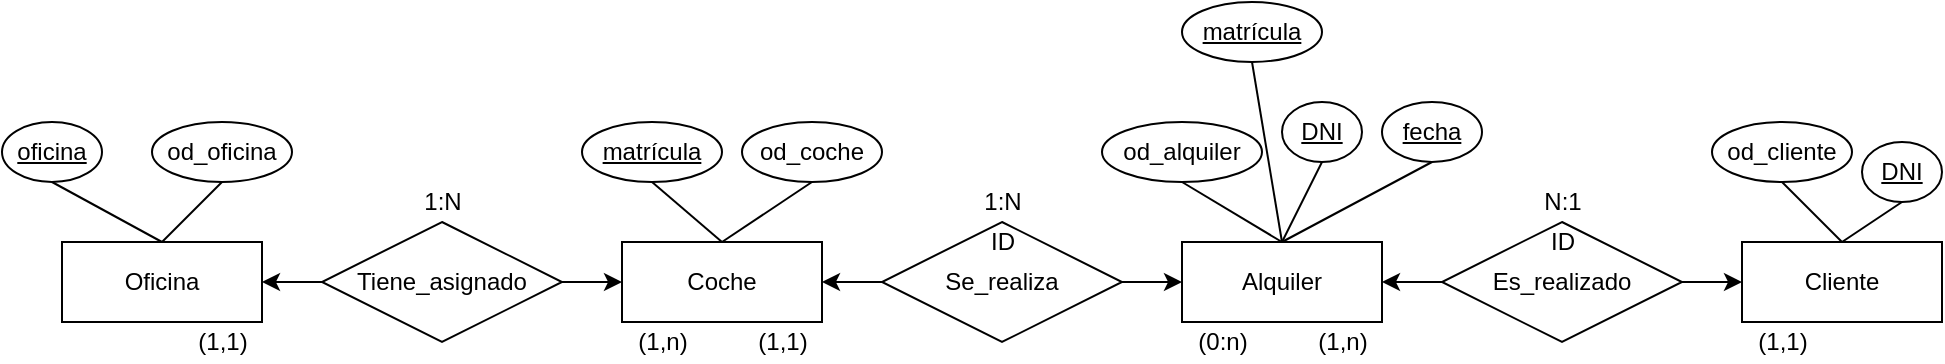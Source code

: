 <mxfile version="15.8.2" type="google"><diagram id="ZZpdsPAekPi_Mzn29x0C" name="Page-1"><mxGraphModel dx="2067" dy="689" grid="1" gridSize="10" guides="1" tooltips="1" connect="1" arrows="1" fold="1" page="1" pageScale="1" pageWidth="827" pageHeight="1169" math="0" shadow="0"><root><mxCell id="0"/><mxCell id="1" parent="0"/><mxCell id="h1A6Xaf6-oHmdHbk9auT-1" value="Coche" style="whiteSpace=wrap;html=1;align=center;" vertex="1" parent="1"><mxGeometry x="260" y="200" width="100" height="40" as="geometry"/></mxCell><mxCell id="h1A6Xaf6-oHmdHbk9auT-2" value="Cliente" style="whiteSpace=wrap;html=1;align=center;" vertex="1" parent="1"><mxGeometry x="820" y="200" width="100" height="40" as="geometry"/></mxCell><mxCell id="h1A6Xaf6-oHmdHbk9auT-3" value="Alquiler" style="whiteSpace=wrap;html=1;align=center;" vertex="1" parent="1"><mxGeometry x="540" y="200" width="100" height="40" as="geometry"/></mxCell><mxCell id="h1A6Xaf6-oHmdHbk9auT-4" value="Oficina" style="whiteSpace=wrap;html=1;align=center;" vertex="1" parent="1"><mxGeometry x="-20" y="200" width="100" height="40" as="geometry"/></mxCell><mxCell id="h1A6Xaf6-oHmdHbk9auT-12" style="edgeStyle=orthogonalEdgeStyle;rounded=0;orthogonalLoop=1;jettySize=auto;html=1;exitX=0;exitY=0.5;exitDx=0;exitDy=0;entryX=1;entryY=0.5;entryDx=0;entryDy=0;" edge="1" parent="1" source="h1A6Xaf6-oHmdHbk9auT-5" target="h1A6Xaf6-oHmdHbk9auT-4"><mxGeometry relative="1" as="geometry"/></mxCell><mxCell id="h1A6Xaf6-oHmdHbk9auT-13" style="edgeStyle=orthogonalEdgeStyle;rounded=0;orthogonalLoop=1;jettySize=auto;html=1;exitX=1;exitY=0.5;exitDx=0;exitDy=0;entryX=0;entryY=0.5;entryDx=0;entryDy=0;" edge="1" parent="1" source="h1A6Xaf6-oHmdHbk9auT-5" target="h1A6Xaf6-oHmdHbk9auT-1"><mxGeometry relative="1" as="geometry"/></mxCell><mxCell id="h1A6Xaf6-oHmdHbk9auT-5" value="Tiene_asignado" style="shape=rhombus;perimeter=rhombusPerimeter;whiteSpace=wrap;html=1;align=center;" vertex="1" parent="1"><mxGeometry x="110" y="190" width="120" height="60" as="geometry"/></mxCell><mxCell id="h1A6Xaf6-oHmdHbk9auT-14" style="edgeStyle=orthogonalEdgeStyle;rounded=0;orthogonalLoop=1;jettySize=auto;html=1;exitX=0;exitY=0.5;exitDx=0;exitDy=0;entryX=1;entryY=0.5;entryDx=0;entryDy=0;" edge="1" parent="1" source="h1A6Xaf6-oHmdHbk9auT-6" target="h1A6Xaf6-oHmdHbk9auT-1"><mxGeometry relative="1" as="geometry"/></mxCell><mxCell id="h1A6Xaf6-oHmdHbk9auT-15" style="edgeStyle=orthogonalEdgeStyle;rounded=0;orthogonalLoop=1;jettySize=auto;html=1;exitX=1;exitY=0.5;exitDx=0;exitDy=0;entryX=0;entryY=0.5;entryDx=0;entryDy=0;" edge="1" parent="1" source="h1A6Xaf6-oHmdHbk9auT-6" target="h1A6Xaf6-oHmdHbk9auT-3"><mxGeometry relative="1" as="geometry"/></mxCell><mxCell id="h1A6Xaf6-oHmdHbk9auT-6" value="Se_realiza" style="shape=rhombus;perimeter=rhombusPerimeter;whiteSpace=wrap;html=1;align=center;" vertex="1" parent="1"><mxGeometry x="390" y="190" width="120" height="60" as="geometry"/></mxCell><mxCell id="h1A6Xaf6-oHmdHbk9auT-16" style="edgeStyle=orthogonalEdgeStyle;rounded=0;orthogonalLoop=1;jettySize=auto;html=1;exitX=0;exitY=0.5;exitDx=0;exitDy=0;entryX=1;entryY=0.5;entryDx=0;entryDy=0;" edge="1" parent="1" source="h1A6Xaf6-oHmdHbk9auT-7" target="h1A6Xaf6-oHmdHbk9auT-3"><mxGeometry relative="1" as="geometry"/></mxCell><mxCell id="h1A6Xaf6-oHmdHbk9auT-17" style="edgeStyle=orthogonalEdgeStyle;rounded=0;orthogonalLoop=1;jettySize=auto;html=1;exitX=1;exitY=0.5;exitDx=0;exitDy=0;entryX=0;entryY=0.5;entryDx=0;entryDy=0;" edge="1" parent="1" source="h1A6Xaf6-oHmdHbk9auT-7" target="h1A6Xaf6-oHmdHbk9auT-2"><mxGeometry relative="1" as="geometry"/></mxCell><mxCell id="h1A6Xaf6-oHmdHbk9auT-7" value="Es_realizado" style="shape=rhombus;perimeter=rhombusPerimeter;whiteSpace=wrap;html=1;align=center;" vertex="1" parent="1"><mxGeometry x="670" y="190" width="120" height="60" as="geometry"/></mxCell><mxCell id="h1A6Xaf6-oHmdHbk9auT-9" value="(1,n)" style="text;html=1;align=center;verticalAlign=middle;resizable=0;points=[];autosize=1;strokeColor=none;fillColor=none;" vertex="1" parent="1"><mxGeometry x="260" y="240" width="40" height="20" as="geometry"/></mxCell><mxCell id="h1A6Xaf6-oHmdHbk9auT-10" value="(1,1)" style="text;html=1;align=center;verticalAlign=middle;resizable=0;points=[];autosize=1;strokeColor=none;fillColor=none;" vertex="1" parent="1"><mxGeometry x="40" y="240" width="40" height="20" as="geometry"/></mxCell><mxCell id="h1A6Xaf6-oHmdHbk9auT-11" value="1:N" style="text;html=1;align=center;verticalAlign=middle;resizable=0;points=[];autosize=1;strokeColor=none;fillColor=none;" vertex="1" parent="1"><mxGeometry x="155" y="170" width="30" height="20" as="geometry"/></mxCell><mxCell id="h1A6Xaf6-oHmdHbk9auT-44" style="edgeStyle=none;rounded=0;orthogonalLoop=1;jettySize=auto;html=1;exitX=0.5;exitY=1;exitDx=0;exitDy=0;entryX=0.5;entryY=0;entryDx=0;entryDy=0;endArrow=none;endFill=0;" edge="1" parent="1" source="h1A6Xaf6-oHmdHbk9auT-18" target="h1A6Xaf6-oHmdHbk9auT-4"><mxGeometry relative="1" as="geometry"/></mxCell><mxCell id="h1A6Xaf6-oHmdHbk9auT-18" value="oficina" style="ellipse;whiteSpace=wrap;html=1;align=center;fontStyle=4;" vertex="1" parent="1"><mxGeometry x="-50" y="140" width="50" height="30" as="geometry"/></mxCell><mxCell id="h1A6Xaf6-oHmdHbk9auT-45" style="edgeStyle=none;rounded=0;orthogonalLoop=1;jettySize=auto;html=1;exitX=0.5;exitY=1;exitDx=0;exitDy=0;endArrow=none;endFill=0;" edge="1" parent="1" source="h1A6Xaf6-oHmdHbk9auT-19"><mxGeometry relative="1" as="geometry"><mxPoint x="30" y="200" as="targetPoint"/></mxGeometry></mxCell><mxCell id="h1A6Xaf6-oHmdHbk9auT-19" value="od_oficina" style="ellipse;whiteSpace=wrap;html=1;align=center;" vertex="1" parent="1"><mxGeometry x="25" y="140" width="70" height="30" as="geometry"/></mxCell><mxCell id="h1A6Xaf6-oHmdHbk9auT-42" style="edgeStyle=none;rounded=0;orthogonalLoop=1;jettySize=auto;html=1;exitX=0.5;exitY=1;exitDx=0;exitDy=0;entryX=0.5;entryY=0;entryDx=0;entryDy=0;endArrow=none;endFill=0;" edge="1" parent="1" source="h1A6Xaf6-oHmdHbk9auT-20" target="h1A6Xaf6-oHmdHbk9auT-1"><mxGeometry relative="1" as="geometry"/></mxCell><mxCell id="h1A6Xaf6-oHmdHbk9auT-20" value="matrícula" style="ellipse;whiteSpace=wrap;html=1;align=center;fontStyle=4;" vertex="1" parent="1"><mxGeometry x="240" y="140" width="70" height="30" as="geometry"/></mxCell><mxCell id="h1A6Xaf6-oHmdHbk9auT-43" style="edgeStyle=none;rounded=0;orthogonalLoop=1;jettySize=auto;html=1;exitX=0.5;exitY=1;exitDx=0;exitDy=0;entryX=0.5;entryY=0;entryDx=0;entryDy=0;endArrow=none;endFill=0;" edge="1" parent="1" source="h1A6Xaf6-oHmdHbk9auT-21" target="h1A6Xaf6-oHmdHbk9auT-1"><mxGeometry relative="1" as="geometry"/></mxCell><mxCell id="h1A6Xaf6-oHmdHbk9auT-21" value="od_coche" style="ellipse;whiteSpace=wrap;html=1;align=center;" vertex="1" parent="1"><mxGeometry x="320" y="140" width="70" height="30" as="geometry"/></mxCell><mxCell id="h1A6Xaf6-oHmdHbk9auT-39" style="edgeStyle=none;rounded=0;orthogonalLoop=1;jettySize=auto;html=1;exitX=0.5;exitY=1;exitDx=0;exitDy=0;endArrow=none;endFill=0;" edge="1" parent="1" source="h1A6Xaf6-oHmdHbk9auT-22"><mxGeometry relative="1" as="geometry"><mxPoint x="590" y="200" as="targetPoint"/></mxGeometry></mxCell><mxCell id="h1A6Xaf6-oHmdHbk9auT-22" value="matrícula" style="ellipse;whiteSpace=wrap;html=1;align=center;fontStyle=4;" vertex="1" parent="1"><mxGeometry x="540" y="80" width="70" height="30" as="geometry"/></mxCell><mxCell id="h1A6Xaf6-oHmdHbk9auT-40" style="edgeStyle=none;rounded=0;orthogonalLoop=1;jettySize=auto;html=1;exitX=0.5;exitY=1;exitDx=0;exitDy=0;entryX=0.5;entryY=0;entryDx=0;entryDy=0;endArrow=none;endFill=0;" edge="1" parent="1" source="h1A6Xaf6-oHmdHbk9auT-23" target="h1A6Xaf6-oHmdHbk9auT-3"><mxGeometry relative="1" as="geometry"/></mxCell><mxCell id="h1A6Xaf6-oHmdHbk9auT-23" value="DNI" style="ellipse;whiteSpace=wrap;html=1;align=center;fontStyle=4;" vertex="1" parent="1"><mxGeometry x="590" y="130" width="40" height="30" as="geometry"/></mxCell><mxCell id="h1A6Xaf6-oHmdHbk9auT-24" value="ID" style="text;html=1;align=center;verticalAlign=middle;resizable=0;points=[];autosize=1;strokeColor=none;fillColor=none;" vertex="1" parent="1"><mxGeometry x="435" y="190" width="30" height="20" as="geometry"/></mxCell><mxCell id="h1A6Xaf6-oHmdHbk9auT-25" value="ID" style="text;html=1;align=center;verticalAlign=middle;resizable=0;points=[];autosize=1;strokeColor=none;fillColor=none;" vertex="1" parent="1"><mxGeometry x="715" y="190" width="30" height="20" as="geometry"/></mxCell><mxCell id="h1A6Xaf6-oHmdHbk9auT-41" style="edgeStyle=none;rounded=0;orthogonalLoop=1;jettySize=auto;html=1;exitX=0.5;exitY=1;exitDx=0;exitDy=0;endArrow=none;endFill=0;" edge="1" parent="1" source="h1A6Xaf6-oHmdHbk9auT-26"><mxGeometry relative="1" as="geometry"><mxPoint x="590" y="200" as="targetPoint"/></mxGeometry></mxCell><mxCell id="h1A6Xaf6-oHmdHbk9auT-26" value="fecha" style="ellipse;whiteSpace=wrap;html=1;align=center;fontStyle=4;" vertex="1" parent="1"><mxGeometry x="640" y="130" width="50" height="30" as="geometry"/></mxCell><mxCell id="h1A6Xaf6-oHmdHbk9auT-37" style="edgeStyle=none;rounded=0;orthogonalLoop=1;jettySize=auto;html=1;exitX=0.5;exitY=1;exitDx=0;exitDy=0;entryX=0.5;entryY=0;entryDx=0;entryDy=0;endArrow=none;endFill=0;" edge="1" parent="1" source="h1A6Xaf6-oHmdHbk9auT-27" target="h1A6Xaf6-oHmdHbk9auT-2"><mxGeometry relative="1" as="geometry"/></mxCell><mxCell id="h1A6Xaf6-oHmdHbk9auT-27" value="DNI" style="ellipse;whiteSpace=wrap;html=1;align=center;fontStyle=4;" vertex="1" parent="1"><mxGeometry x="880" y="150" width="40" height="30" as="geometry"/></mxCell><mxCell id="h1A6Xaf6-oHmdHbk9auT-28" value="(1,1)" style="text;html=1;align=center;verticalAlign=middle;resizable=0;points=[];autosize=1;strokeColor=none;fillColor=none;" vertex="1" parent="1"><mxGeometry x="820" y="240" width="40" height="20" as="geometry"/></mxCell><mxCell id="h1A6Xaf6-oHmdHbk9auT-29" value="(1,n)" style="text;html=1;align=center;verticalAlign=middle;resizable=0;points=[];autosize=1;strokeColor=none;fillColor=none;" vertex="1" parent="1"><mxGeometry x="600" y="240" width="40" height="20" as="geometry"/></mxCell><mxCell id="h1A6Xaf6-oHmdHbk9auT-30" value="N:1" style="text;html=1;align=center;verticalAlign=middle;resizable=0;points=[];autosize=1;strokeColor=none;fillColor=none;" vertex="1" parent="1"><mxGeometry x="715" y="170" width="30" height="20" as="geometry"/></mxCell><mxCell id="h1A6Xaf6-oHmdHbk9auT-38" style="edgeStyle=none;rounded=0;orthogonalLoop=1;jettySize=auto;html=1;exitX=0.5;exitY=1;exitDx=0;exitDy=0;entryX=0.5;entryY=0;entryDx=0;entryDy=0;endArrow=none;endFill=0;" edge="1" parent="1" source="h1A6Xaf6-oHmdHbk9auT-31" target="h1A6Xaf6-oHmdHbk9auT-3"><mxGeometry relative="1" as="geometry"/></mxCell><mxCell id="h1A6Xaf6-oHmdHbk9auT-31" value="od_alquiler" style="ellipse;whiteSpace=wrap;html=1;align=center;" vertex="1" parent="1"><mxGeometry x="500" y="140" width="80" height="30" as="geometry"/></mxCell><mxCell id="h1A6Xaf6-oHmdHbk9auT-32" value="1:N" style="text;html=1;align=center;verticalAlign=middle;resizable=0;points=[];autosize=1;strokeColor=none;fillColor=none;" vertex="1" parent="1"><mxGeometry x="435" y="170" width="30" height="20" as="geometry"/></mxCell><mxCell id="h1A6Xaf6-oHmdHbk9auT-33" value="(1,1)" style="text;html=1;align=center;verticalAlign=middle;resizable=0;points=[];autosize=1;strokeColor=none;fillColor=none;" vertex="1" parent="1"><mxGeometry x="320" y="240" width="40" height="20" as="geometry"/></mxCell><mxCell id="h1A6Xaf6-oHmdHbk9auT-34" value="(0:n)" style="text;html=1;align=center;verticalAlign=middle;resizable=0;points=[];autosize=1;strokeColor=none;fillColor=none;" vertex="1" parent="1"><mxGeometry x="540" y="240" width="40" height="20" as="geometry"/></mxCell><mxCell id="h1A6Xaf6-oHmdHbk9auT-47" style="edgeStyle=none;rounded=0;orthogonalLoop=1;jettySize=auto;html=1;exitX=0.5;exitY=1;exitDx=0;exitDy=0;entryX=0.5;entryY=0;entryDx=0;entryDy=0;endArrow=none;endFill=0;" edge="1" parent="1" source="h1A6Xaf6-oHmdHbk9auT-46" target="h1A6Xaf6-oHmdHbk9auT-2"><mxGeometry relative="1" as="geometry"/></mxCell><mxCell id="h1A6Xaf6-oHmdHbk9auT-46" value="od_cliente" style="ellipse;whiteSpace=wrap;html=1;align=center;" vertex="1" parent="1"><mxGeometry x="805" y="140" width="70" height="30" as="geometry"/></mxCell></root></mxGraphModel></diagram></mxfile>